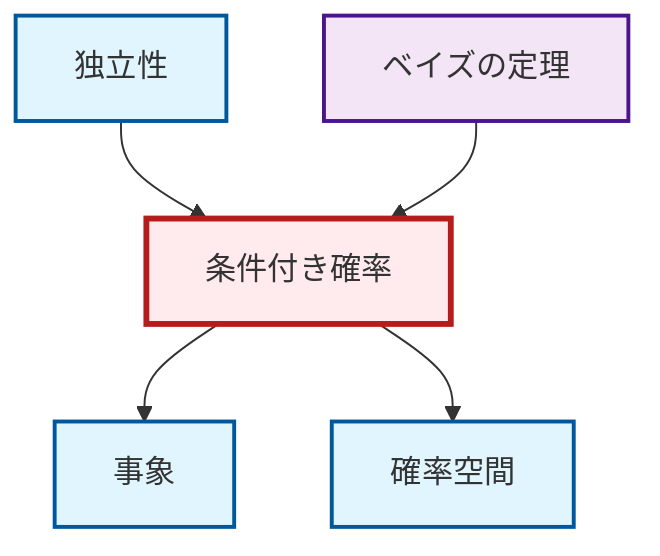 graph TD
    classDef definition fill:#e1f5fe,stroke:#01579b,stroke-width:2px
    classDef theorem fill:#f3e5f5,stroke:#4a148c,stroke-width:2px
    classDef axiom fill:#fff3e0,stroke:#e65100,stroke-width:2px
    classDef example fill:#e8f5e9,stroke:#1b5e20,stroke-width:2px
    classDef current fill:#ffebee,stroke:#b71c1c,stroke-width:3px
    def-independence["独立性"]:::definition
    thm-bayes["ベイズの定理"]:::theorem
    def-event["事象"]:::definition
    def-probability-space["確率空間"]:::definition
    def-conditional-probability["条件付き確率"]:::definition
    def-independence --> def-conditional-probability
    def-conditional-probability --> def-event
    def-conditional-probability --> def-probability-space
    thm-bayes --> def-conditional-probability
    class def-conditional-probability current